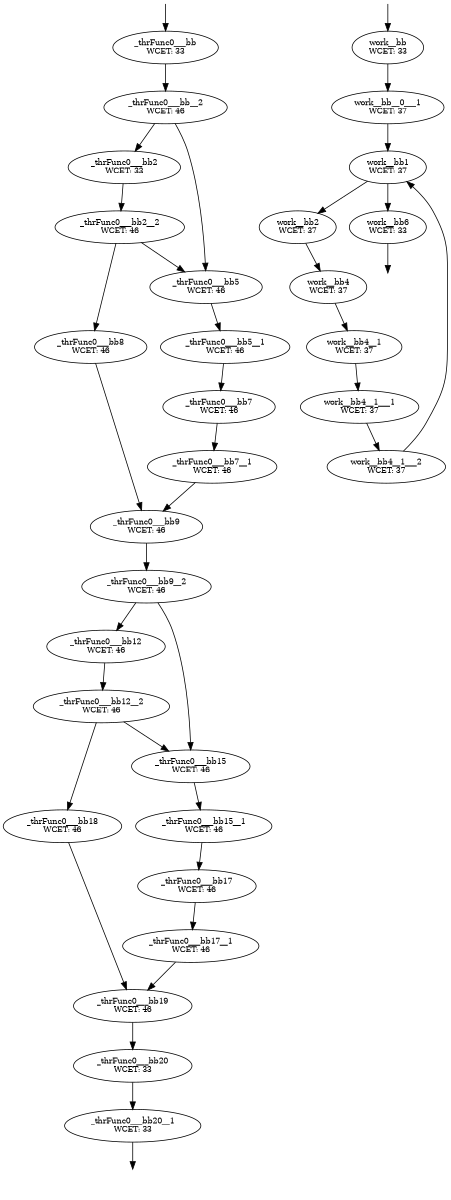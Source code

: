 digraph CFG {
size="10,8"
rankdir="TB"
orientation="portrait"
fontsize=10;
   subgraph "_thrFunc0_" {
   "_thrFunc0_0"[label="_thrFunc0___bb\nWCET: 33",fontsize=10,width=0.01]
   "_thrFunc0_1"[label="_thrFunc0___bb__2\nWCET: 46",fontsize=10,width=0.01]
   "_thrFunc0_2"[label="_thrFunc0___bb2\nWCET: 33",fontsize=10,width=0.01]
   "_thrFunc0_3"[label="_thrFunc0___bb2__2\nWCET: 46",fontsize=10,width=0.01]
   "_thrFunc0_4"[label="_thrFunc0___bb5\nWCET: 46",fontsize=10,width=0.01]
   "_thrFunc0_5"[label="_thrFunc0___bb5__1\nWCET: 46",fontsize=10,width=0.01]
   "_thrFunc0_6"[label="_thrFunc0___bb7\nWCET: 46",fontsize=10,width=0.01]
   "_thrFunc0_7"[label="_thrFunc0___bb7__1\nWCET: 46",fontsize=10,width=0.01]
   "_thrFunc0_8"[label="_thrFunc0___bb8\nWCET: 46",fontsize=10,width=0.01]
   "_thrFunc0_9"[label="_thrFunc0___bb9\nWCET: 46",fontsize=10,width=0.01]
   "_thrFunc0_10"[label="_thrFunc0___bb9__2\nWCET: 46",fontsize=10,width=0.01]
   "_thrFunc0_11"[label="_thrFunc0___bb12\nWCET: 46",fontsize=10,width=0.01]
   "_thrFunc0_12"[label="_thrFunc0___bb12__2\nWCET: 46",fontsize=10,width=0.01]
   "_thrFunc0_13"[label="_thrFunc0___bb15\nWCET: 46",fontsize=10,width=0.01]
   "_thrFunc0_14"[label="_thrFunc0___bb15__1\nWCET: 46",fontsize=10,width=0.01]
   "_thrFunc0_15"[label="_thrFunc0___bb17\nWCET: 46",fontsize=10,width=0.01]
   "_thrFunc0_16"[label="_thrFunc0___bb17__1\nWCET: 46",fontsize=10,width=0.01]
   "_thrFunc0_17"[label="_thrFunc0___bb18\nWCET: 46",fontsize=10,width=0.01]
   "_thrFunc0_18"[label="_thrFunc0___bb19\nWCET: 46",fontsize=10,width=0.01]
   "_thrFunc0_19"[label="_thrFunc0___bb20\nWCET: 33",fontsize=10,width=0.01]
   "_thrFunc0_20"[label="_thrFunc0___bb20__1\nWCET: 33",fontsize=10,width=0.01]
   "_thrFunc0_0" -> "_thrFunc0_1"
   "_thrFunc0_1" -> "_thrFunc0_4"
   "_thrFunc0_1" -> "_thrFunc0_2"
   "_thrFunc0_2" -> "_thrFunc0_3"
   "_thrFunc0_3" -> "_thrFunc0_4"
   "_thrFunc0_3" -> "_thrFunc0_8"
   "_thrFunc0_4" -> "_thrFunc0_5"
   "_thrFunc0_5" -> "_thrFunc0_6"
   "_thrFunc0_6" -> "_thrFunc0_7"
   "_thrFunc0_7" -> "_thrFunc0_9"
   "_thrFunc0_8" -> "_thrFunc0_9"
   "_thrFunc0_9" -> "_thrFunc0_10"
   "_thrFunc0_10" -> "_thrFunc0_13"
   "_thrFunc0_10" -> "_thrFunc0_11"
   "_thrFunc0_11" -> "_thrFunc0_12"
   "_thrFunc0_12" -> "_thrFunc0_13"
   "_thrFunc0_12" -> "_thrFunc0_17"
   "_thrFunc0_13" -> "_thrFunc0_14"
   "_thrFunc0_14" -> "_thrFunc0_15"
   "_thrFunc0_15" -> "_thrFunc0_16"
   "_thrFunc0_16" -> "_thrFunc0_18"
   "_thrFunc0_17" -> "_thrFunc0_18"
   "_thrFunc0_18" -> "_thrFunc0_19"
   "_thrFunc0_19" -> "_thrFunc0_20"
   "_thrFunc0__entry" [label="",color="white",height="0.01",fontsize=10,width=0.01]
   "_thrFunc0__entry" -> "_thrFunc0_0"
   "_thrFunc0__exit" [label="",color="white",fontsize=10,width=0.01]
   "_thrFunc0_20" -> "_thrFunc0__exit"
}
   subgraph "work" {
   "work0"[label="work__bb\nWCET: 33",fontsize=10,width=0.01]
   "work1"[label="work__bb__0___1\nWCET: 37",fontsize=10,width=0.01]
   "work2"[label="work__bb1\nWCET: 37",fontsize=10,width=0.01]
   "work3"[label="work__bb2\nWCET: 37",fontsize=10,width=0.01]
   "work4"[label="work__bb4\nWCET: 37",fontsize=10,width=0.01]
   "work5"[label="work__bb4__1\nWCET: 37",fontsize=10,width=0.01]
   "work6"[label="work__bb4__1___1\nWCET: 37",fontsize=10,width=0.01]
   "work7"[label="work__bb4__1___2\nWCET: 37",fontsize=10,width=0.01]
   "work8"[label="work__bb6\nWCET: 33",fontsize=10,width=0.01]
   "work0" -> "work1"
   "work1" -> "work2"
   "work2" -> "work3"
   "work2" -> "work8"
   "work3" -> "work4"
   "work4" -> "work5"
   "work5" -> "work6"
   "work6" -> "work7"
   "work7" -> "work2"
   "work_entry" [label="",color="white",height="0.01",fontsize=10,width=0.01]
   "work_entry" -> "work0"
   "work_exit" [label="",color="white",fontsize=10,width=0.01]
   "work8" -> "work_exit"
}
}
